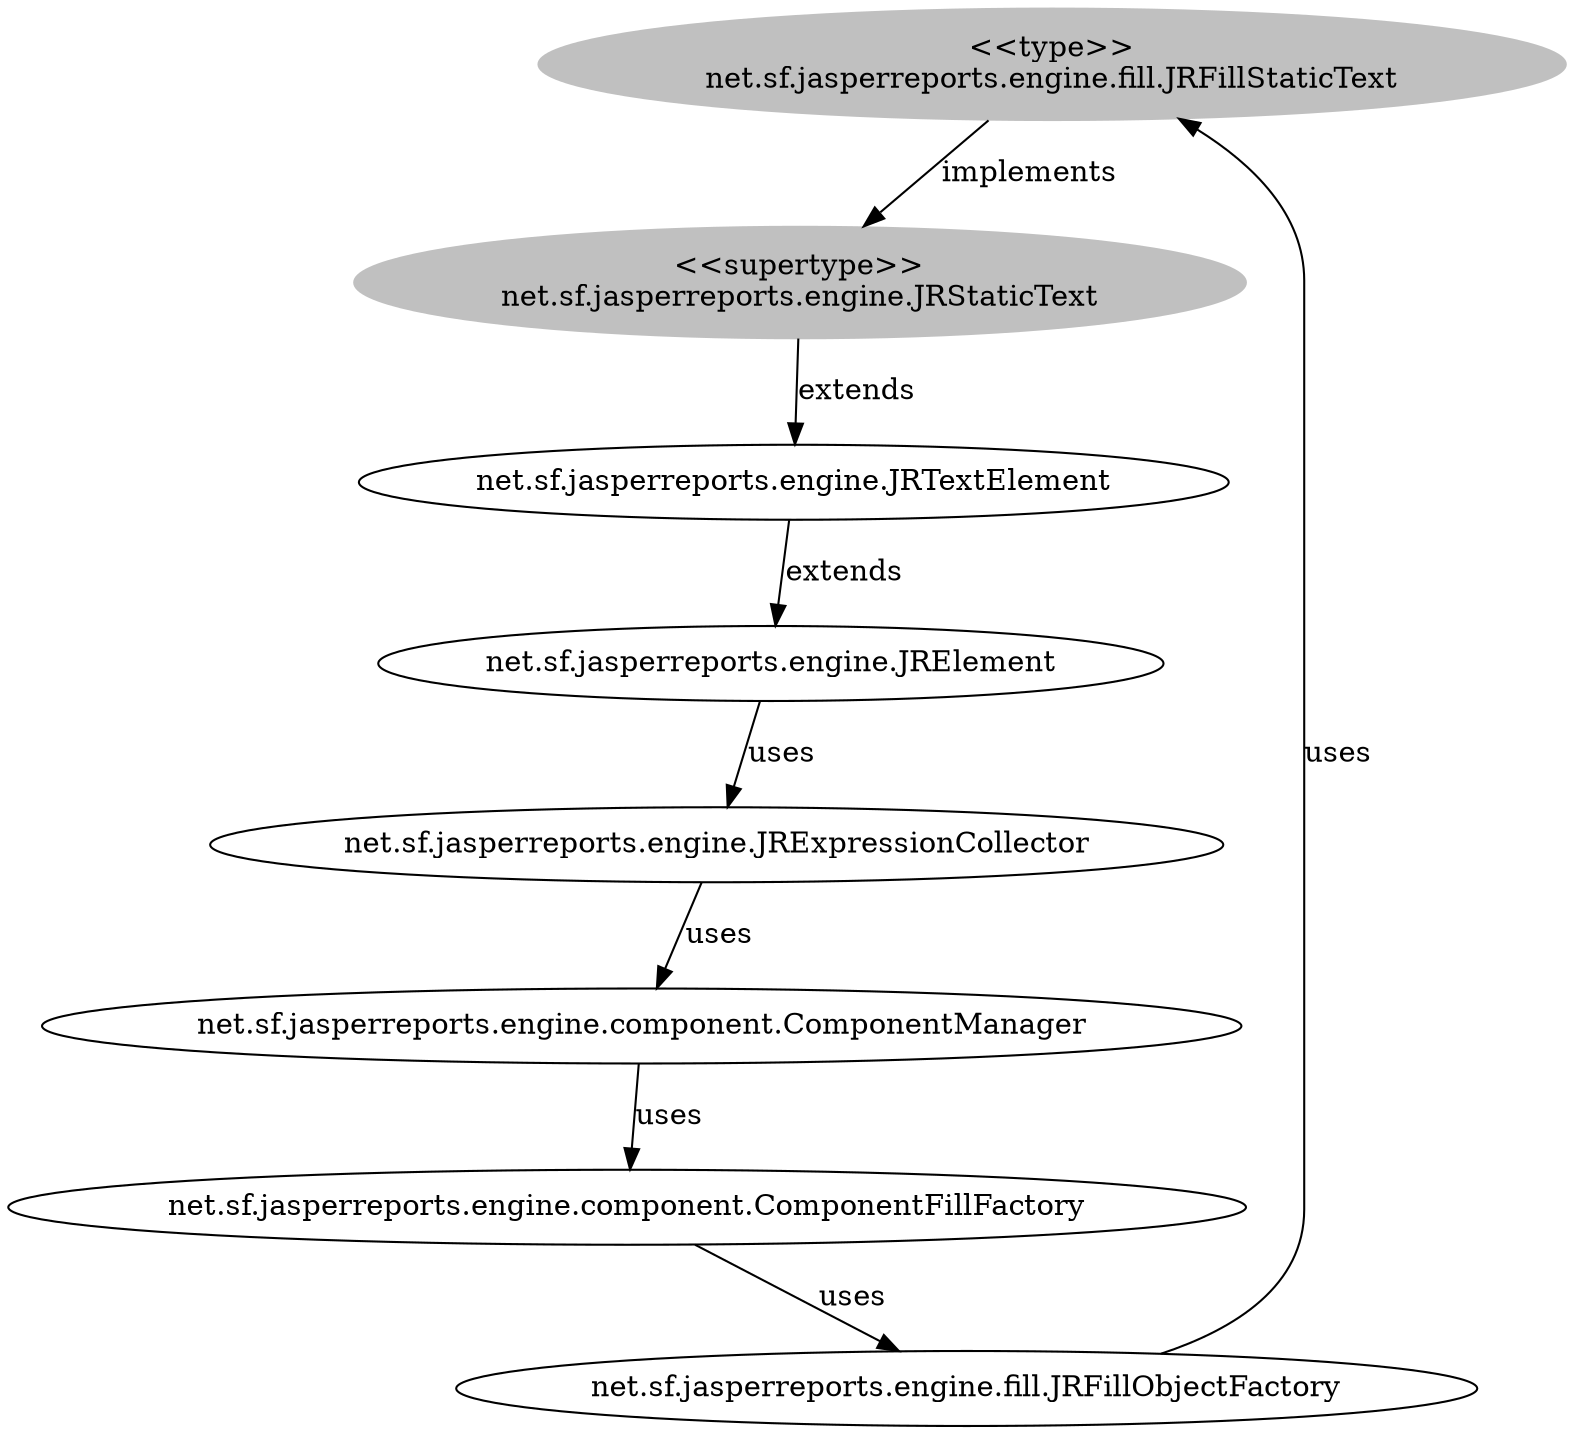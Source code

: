 digraph stk {
	net_sf_jasperreports_engine_fill_JRFillStaticText [label="<<type>>
net.sf.jasperreports.engine.fill.JRFillStaticText",style=filled,color="grey"];
	net_sf_jasperreports_engine_JRStaticText [label="<<supertype>>
net.sf.jasperreports.engine.JRStaticText",style=filled,color="grey"];
	net_sf_jasperreports_engine_JRTextElement [label="net.sf.jasperreports.engine.JRTextElement"];
	net_sf_jasperreports_engine_JRElement [label="net.sf.jasperreports.engine.JRElement"];
	net_sf_jasperreports_engine_component_ComponentManager [label="net.sf.jasperreports.engine.component.ComponentManager"];
	net_sf_jasperreports_engine_component_ComponentFillFactory [label="net.sf.jasperreports.engine.component.ComponentFillFactory"];
	net_sf_jasperreports_engine_JRExpressionCollector [label="net.sf.jasperreports.engine.JRExpressionCollector"];
	net_sf_jasperreports_engine_fill_JRFillObjectFactory [label="net.sf.jasperreports.engine.fill.JRFillObjectFactory"];
	net_sf_jasperreports_engine_fill_JRFillStaticText -> net_sf_jasperreports_engine_JRStaticText [label=implements];
	net_sf_jasperreports_engine_JRStaticText -> net_sf_jasperreports_engine_JRTextElement [label=extends];
	net_sf_jasperreports_engine_JRTextElement -> net_sf_jasperreports_engine_JRElement [label=extends];
	net_sf_jasperreports_engine_JRElement -> net_sf_jasperreports_engine_JRExpressionCollector [label=uses];
	net_sf_jasperreports_engine_JRExpressionCollector -> net_sf_jasperreports_engine_component_ComponentManager [label=uses];
	net_sf_jasperreports_engine_component_ComponentManager -> net_sf_jasperreports_engine_component_ComponentFillFactory [label=uses];
	net_sf_jasperreports_engine_component_ComponentFillFactory -> net_sf_jasperreports_engine_fill_JRFillObjectFactory [label=uses];
	net_sf_jasperreports_engine_fill_JRFillObjectFactory -> net_sf_jasperreports_engine_fill_JRFillStaticText [label=uses];
}
